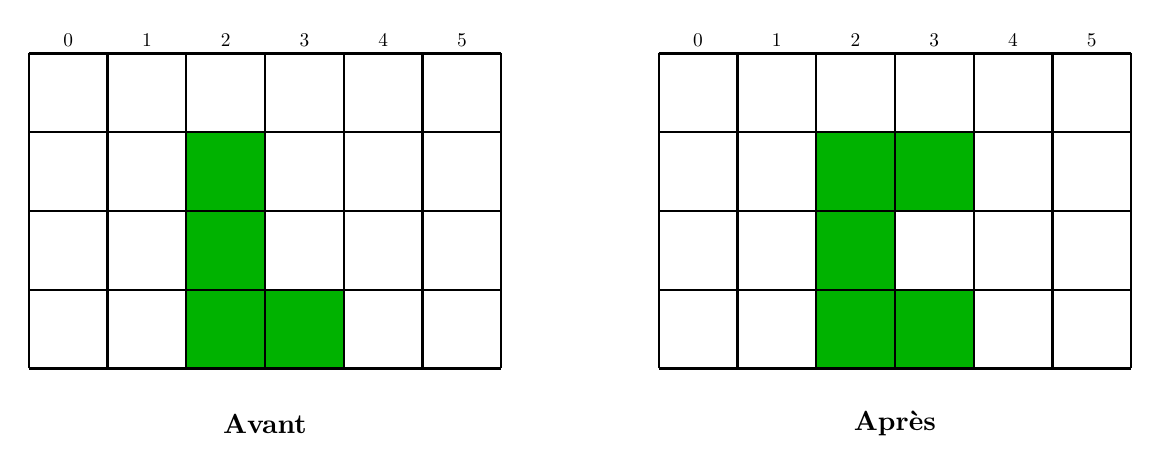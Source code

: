 \begin{tikzpicture}


%\fill[green!70!black] (3,2) rectangle ++(1,1);
\fill[green!70!black] (2,0) rectangle ++(1,1);
\fill[green!70!black] (2,1) rectangle ++(1,1);
\fill[green!70!black] (2,2) rectangle ++(1,1);
\fill[green!70!black] (3,0) rectangle ++(1,1);

\draw[thick] (0,0) grid ++(6,4);

\node at (3,-0.7) {\bf Avant};


\node[scale=0.7,above] at (0.5,4) {$0$};
\node[scale=0.7,above] at (1.5,4) {$1$};
\node[scale=0.7,above] at (2.5,4) {$2$};
\node[scale=0.7,above] at (3.5,4) {$3$};
\node[scale=0.7,above] at (4.5,4) {$4$};
\node[scale=0.7,above] at (5.5,4) {$5$};


\begin{scope}[xshift=8cm]
\fill[green!70!black] (3,2) rectangle ++(1,1);
\fill[green!70!black] (2,0) rectangle ++(1,1);
\fill[green!70!black] (2,1) rectangle ++(1,1);
\fill[green!70!black] (2,2) rectangle ++(1,1);
\fill[green!70!black] (3,0) rectangle ++(1,1);

\draw[thick] (0,0) grid ++(6,4);

\node at (3,-0.7) {\bf Apr\`es};


\node[scale=0.7,above] at (0.5,4) {$0$};
\node[scale=0.7,above] at (1.5,4) {$1$};
\node[scale=0.7,above] at (2.5,4) {$2$};
\node[scale=0.7,above] at (3.5,4) {$3$};
\node[scale=0.7,above] at (4.5,4) {$4$};
\node[scale=0.7,above] at (5.5,4) {$5$};
\end{scope}


\end{tikzpicture}